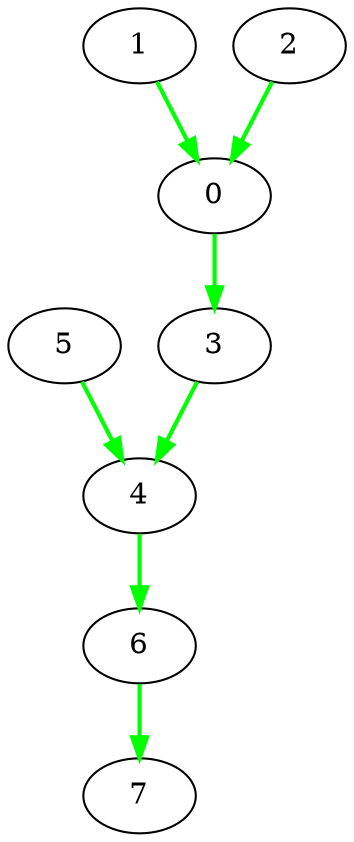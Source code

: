 digraph {
  0 [label="0", color=black];
  1 -> 0 [label="", color=green, penwidth=2];
  2 -> 0 [label="", color=green, penwidth=2];
  7 [label="7", color=black];
  6 -> 7 [label="", color=green, penwidth=2];
  2 [label="2", color=black];
  4 [label="4", color=black];
  3 -> 4 [label="", color=green, penwidth=2];
  5 -> 4 [label="", color=green, penwidth=2];
  6 [label="6", color=black];
  4 -> 6 [label="", color=green, penwidth=2];
  1 [label="1", color=black];
  3 [label="3", color=black];
  0 -> 3 [label="", color=green, penwidth=2];
  5 [label="5", color=black];
}
